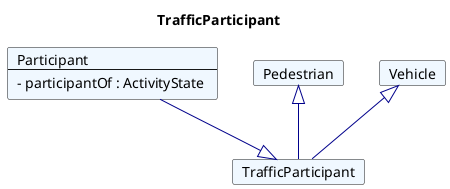 @startuml
Title TrafficParticipant 

Card TrafficParticipant #F0F8FF [
TrafficParticipant
]
Card Participant #F0F8FF [
Participant
----
- participantOf : ActivityState 
]
Participant --|> TrafficParticipant  #00008B 
Card Pedestrian #F0F8FF [
Pedestrian
]
Pedestrian <|-- TrafficParticipant  #00008B 
Card Vehicle #F0F8FF [
Vehicle
]
Vehicle <|-- TrafficParticipant  #00008B 
@enduml